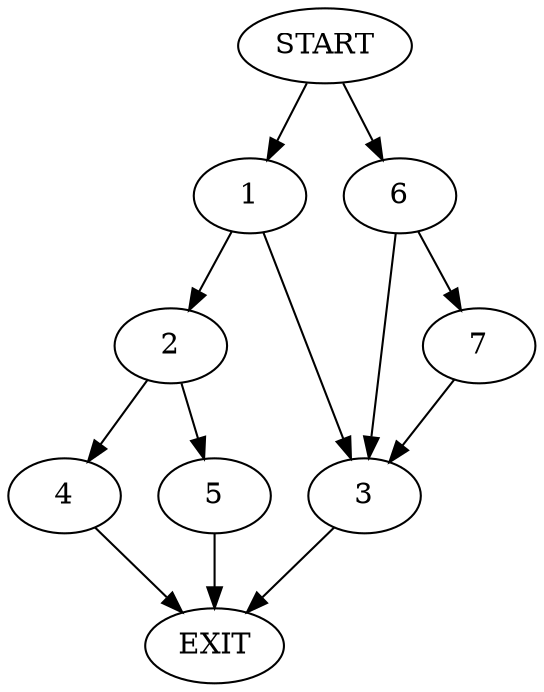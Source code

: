 digraph {
0 [label="START"]
8 [label="EXIT"]
0 -> 1
1 -> 2
1 -> 3
2 -> 4
2 -> 5
3 -> 8
4 -> 8
5 -> 8
0 -> 6
6 -> 7
6 -> 3
7 -> 3
}

